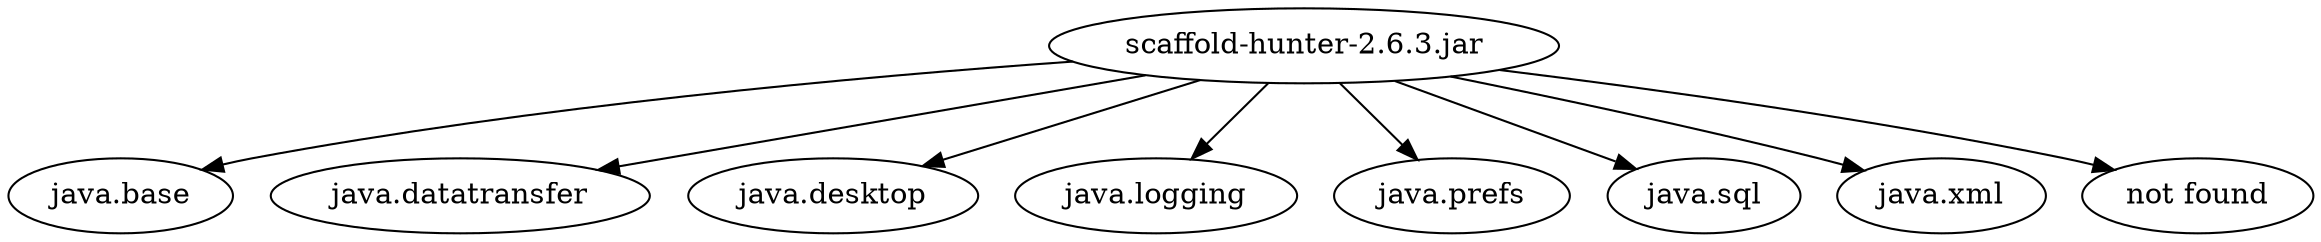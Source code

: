 digraph "summary" {
  "scaffold-hunter-2.6.3.jar"                        -> "java.base";
  "scaffold-hunter-2.6.3.jar"                        -> "java.datatransfer";
  "scaffold-hunter-2.6.3.jar"                        -> "java.desktop";
  "scaffold-hunter-2.6.3.jar"                        -> "java.logging";
  "scaffold-hunter-2.6.3.jar"                        -> "java.prefs";
  "scaffold-hunter-2.6.3.jar"                        -> "java.sql";
  "scaffold-hunter-2.6.3.jar"                        -> "java.xml";
  "scaffold-hunter-2.6.3.jar"                        -> "not found";
}
